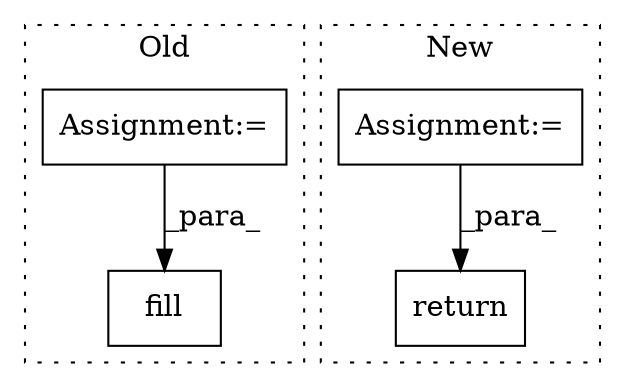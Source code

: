 digraph G {
subgraph cluster0 {
1 [label="fill" a="32" s="7201,7239" l="5,1" shape="box"];
3 [label="Assignment:=" a="7" s="7127" l="1" shape="box"];
label = "Old";
style="dotted";
}
subgraph cluster1 {
2 [label="return" a="41" s="9758" l="14" shape="box"];
4 [label="Assignment:=" a="7" s="9737" l="1" shape="box"];
label = "New";
style="dotted";
}
3 -> 1 [label="_para_"];
4 -> 2 [label="_para_"];
}